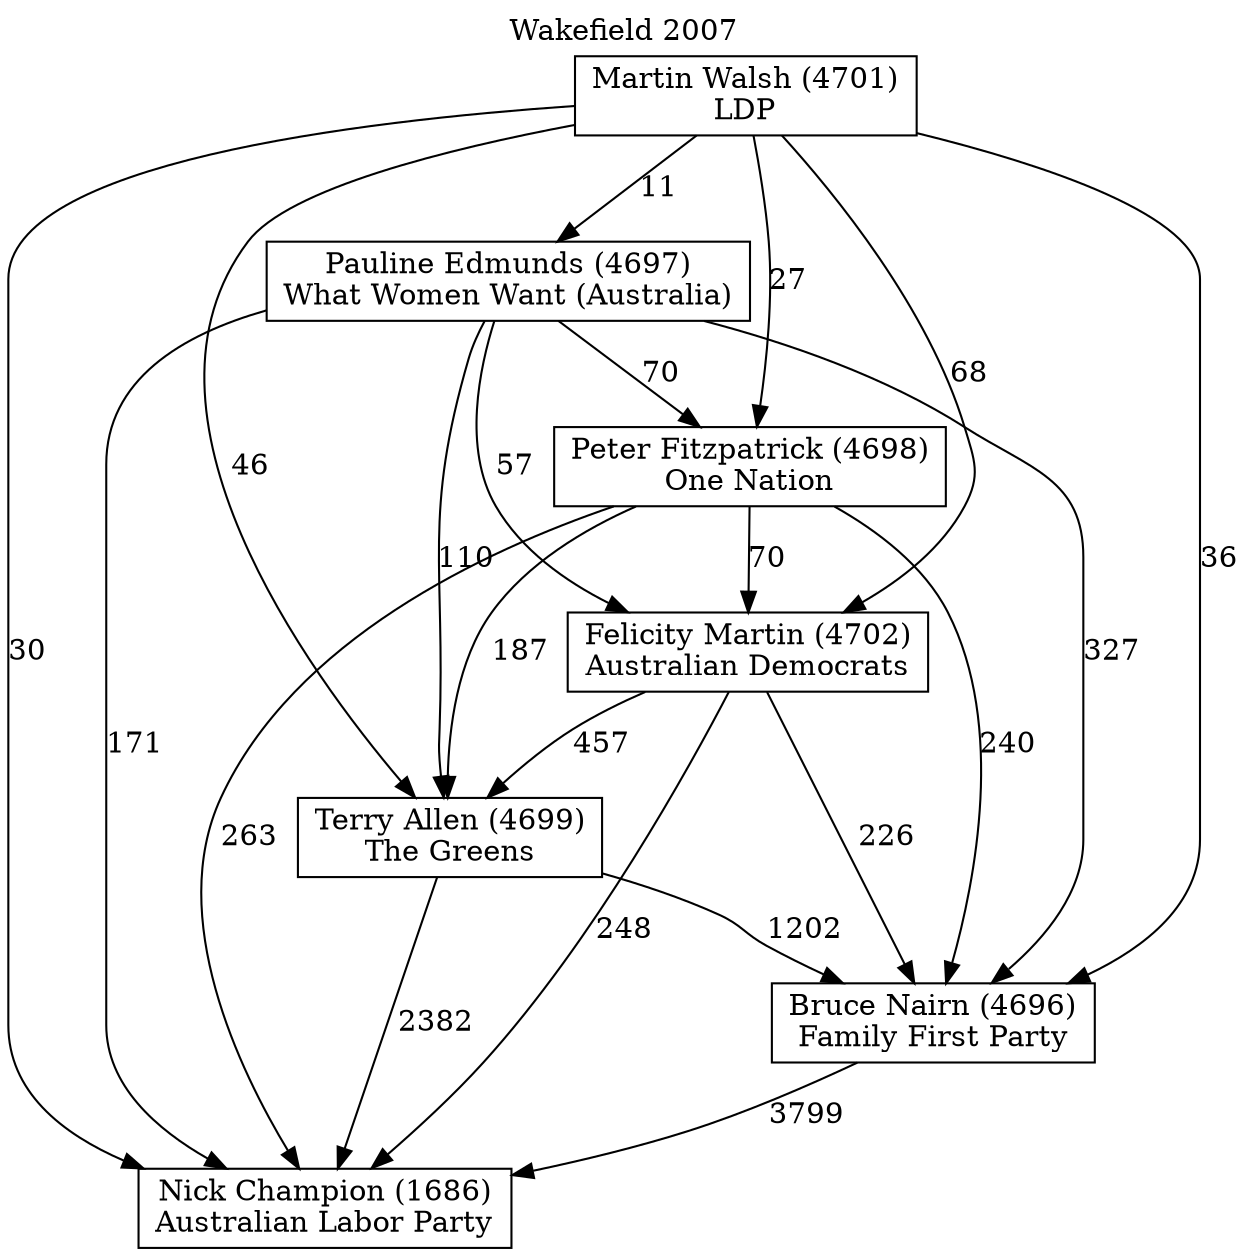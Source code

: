 // House preference flow
digraph "Nick Champion (1686)_Wakefield_2007" {
	graph [label="Wakefield 2007" labelloc=t mclimit=10]
	node [shape=box]
	"Bruce Nairn (4696)" [label="Bruce Nairn (4696)
Family First Party"]
	"Felicity Martin (4702)" [label="Felicity Martin (4702)
Australian Democrats"]
	"Martin Walsh (4701)" [label="Martin Walsh (4701)
LDP"]
	"Nick Champion (1686)" [label="Nick Champion (1686)
Australian Labor Party"]
	"Pauline Edmunds (4697)" [label="Pauline Edmunds (4697)
What Women Want (Australia)"]
	"Peter Fitzpatrick (4698)" [label="Peter Fitzpatrick (4698)
One Nation"]
	"Terry Allen (4699)" [label="Terry Allen (4699)
The Greens"]
	"Bruce Nairn (4696)" -> "Nick Champion (1686)" [label=3799]
	"Felicity Martin (4702)" -> "Bruce Nairn (4696)" [label=226]
	"Felicity Martin (4702)" -> "Nick Champion (1686)" [label=248]
	"Felicity Martin (4702)" -> "Terry Allen (4699)" [label=457]
	"Martin Walsh (4701)" -> "Bruce Nairn (4696)" [label=36]
	"Martin Walsh (4701)" -> "Felicity Martin (4702)" [label=68]
	"Martin Walsh (4701)" -> "Nick Champion (1686)" [label=30]
	"Martin Walsh (4701)" -> "Pauline Edmunds (4697)" [label=11]
	"Martin Walsh (4701)" -> "Peter Fitzpatrick (4698)" [label=27]
	"Martin Walsh (4701)" -> "Terry Allen (4699)" [label=46]
	"Pauline Edmunds (4697)" -> "Bruce Nairn (4696)" [label=327]
	"Pauline Edmunds (4697)" -> "Felicity Martin (4702)" [label=57]
	"Pauline Edmunds (4697)" -> "Nick Champion (1686)" [label=171]
	"Pauline Edmunds (4697)" -> "Peter Fitzpatrick (4698)" [label=70]
	"Pauline Edmunds (4697)" -> "Terry Allen (4699)" [label=110]
	"Peter Fitzpatrick (4698)" -> "Bruce Nairn (4696)" [label=240]
	"Peter Fitzpatrick (4698)" -> "Felicity Martin (4702)" [label=70]
	"Peter Fitzpatrick (4698)" -> "Nick Champion (1686)" [label=263]
	"Peter Fitzpatrick (4698)" -> "Terry Allen (4699)" [label=187]
	"Terry Allen (4699)" -> "Bruce Nairn (4696)" [label=1202]
	"Terry Allen (4699)" -> "Nick Champion (1686)" [label=2382]
}
